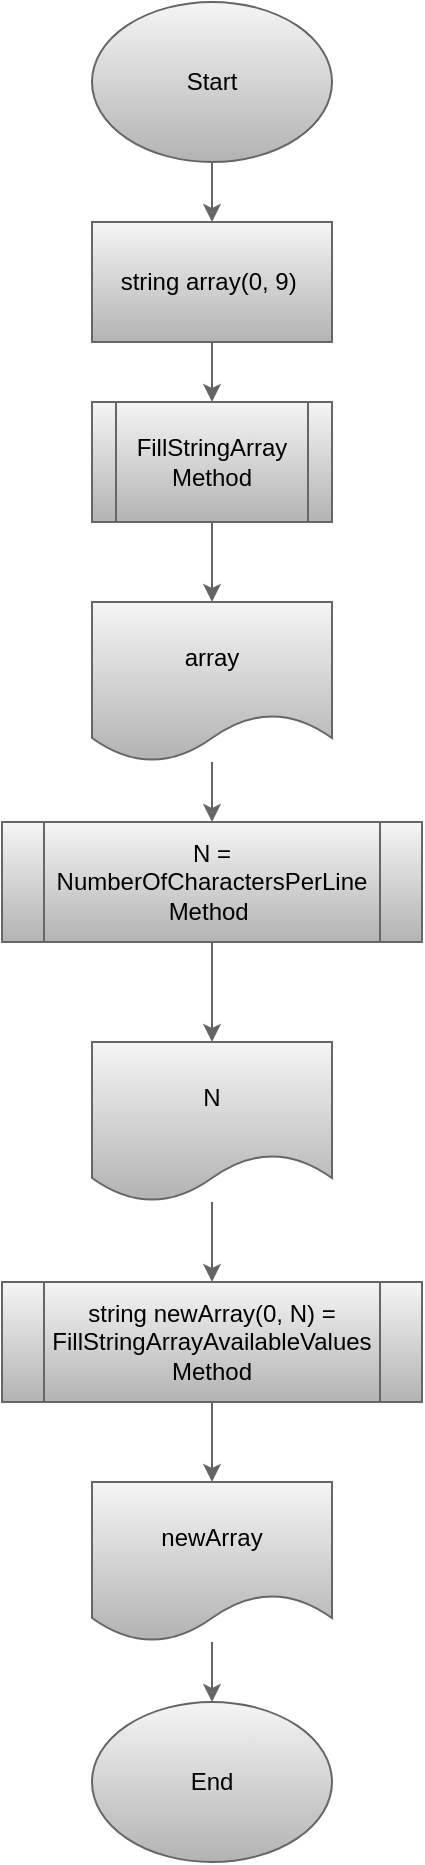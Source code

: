 <mxfile version="20.3.0" type="device" pages="5"><diagram id="I7CtlgzaEKgKahF9HZf2" name="Main algorithm"><mxGraphModel dx="1360" dy="905" grid="1" gridSize="10" guides="1" tooltips="1" connect="1" arrows="1" fold="1" page="1" pageScale="1" pageWidth="827" pageHeight="1169" math="0" shadow="0"><root><mxCell id="0"/><mxCell id="1" parent="0"/><mxCell id="12" value="" style="edgeStyle=none;html=1;strokeColor=#666666;fontColor=#095C86;fillColor=#f5f5f5;gradientColor=#b3b3b3;" parent="1" source="2" target="4" edge="1"><mxGeometry relative="1" as="geometry"/></mxCell><mxCell id="2" value="Start" style="ellipse;whiteSpace=wrap;html=1;fillColor=#f5f5f5;strokeColor=#666666;gradientColor=#b3b3b3;" parent="1" vertex="1"><mxGeometry x="230" y="40" width="120" height="80" as="geometry"/></mxCell><mxCell id="14" value="" style="edgeStyle=none;html=1;strokeColor=#666666;fontColor=#095C86;fillColor=#f5f5f5;gradientColor=#b3b3b3;" parent="1" source="3" target="8" edge="1"><mxGeometry relative="1" as="geometry"/></mxCell><mxCell id="3" value="FillStringArray Method" style="shape=process;whiteSpace=wrap;html=1;backgroundOutline=1;fillColor=#f5f5f5;strokeColor=#666666;gradientColor=#b3b3b3;" parent="1" vertex="1"><mxGeometry x="230" y="240" width="120" height="60" as="geometry"/></mxCell><mxCell id="13" value="" style="edgeStyle=none;html=1;strokeColor=#666666;fontColor=#095C86;fillColor=#f5f5f5;gradientColor=#b3b3b3;" parent="1" source="4" target="3" edge="1"><mxGeometry relative="1" as="geometry"/></mxCell><mxCell id="4" value="string array(0, 9)&amp;nbsp;" style="rounded=0;whiteSpace=wrap;html=1;fillColor=#f5f5f5;strokeColor=#666666;gradientColor=#b3b3b3;" parent="1" vertex="1"><mxGeometry x="230" y="150" width="120" height="60" as="geometry"/></mxCell><mxCell id="16" value="" style="edgeStyle=none;html=1;strokeColor=#666666;fontColor=#095C86;fillColor=#f5f5f5;gradientColor=#b3b3b3;" parent="1" target="9" edge="1"><mxGeometry relative="1" as="geometry"><mxPoint x="290" y="510" as="sourcePoint"/></mxGeometry></mxCell><mxCell id="19" value="" style="edgeStyle=none;html=1;strokeColor=#666666;fontColor=#095C86;fillColor=#f5f5f5;gradientColor=#b3b3b3;" parent="1" source="7" target="10" edge="1"><mxGeometry relative="1" as="geometry"/></mxCell><mxCell id="7" value="string newArray(0, N) = FillStringArrayAvailableValues&lt;br&gt;Method" style="shape=process;whiteSpace=wrap;html=1;backgroundOutline=1;fillColor=#f5f5f5;strokeColor=#666666;gradientColor=#b3b3b3;" parent="1" vertex="1"><mxGeometry x="185" y="680" width="210" height="60" as="geometry"/></mxCell><mxCell id="15" value="" style="edgeStyle=none;html=1;strokeColor=#666666;fontColor=#095C86;fillColor=#f5f5f5;gradientColor=#b3b3b3;" parent="1" source="8" edge="1"><mxGeometry relative="1" as="geometry"><mxPoint x="290" y="450" as="targetPoint"/></mxGeometry></mxCell><mxCell id="8" value="array" style="shape=document;whiteSpace=wrap;html=1;boundedLbl=1;fillColor=#f5f5f5;strokeColor=#666666;gradientColor=#b3b3b3;" parent="1" vertex="1"><mxGeometry x="230" y="340" width="120" height="80" as="geometry"/></mxCell><mxCell id="17" value="" style="edgeStyle=none;html=1;strokeColor=#666666;fontColor=#095C86;fillColor=#f5f5f5;gradientColor=#b3b3b3;" parent="1" source="9" edge="1"><mxGeometry relative="1" as="geometry"><mxPoint x="290" y="680" as="targetPoint"/></mxGeometry></mxCell><mxCell id="9" value="N" style="shape=document;whiteSpace=wrap;html=1;boundedLbl=1;fillColor=#f5f5f5;strokeColor=#666666;gradientColor=#b3b3b3;" parent="1" vertex="1"><mxGeometry x="230" y="560" width="120" height="80" as="geometry"/></mxCell><mxCell id="20" value="" style="edgeStyle=none;html=1;strokeColor=#666666;fontColor=#095C86;fillColor=#f5f5f5;gradientColor=#b3b3b3;" parent="1" source="10" target="11" edge="1"><mxGeometry relative="1" as="geometry"/></mxCell><mxCell id="10" value="newArray" style="shape=document;whiteSpace=wrap;html=1;boundedLbl=1;fillColor=#f5f5f5;strokeColor=#666666;gradientColor=#b3b3b3;" parent="1" vertex="1"><mxGeometry x="230" y="780" width="120" height="80" as="geometry"/></mxCell><mxCell id="11" value="End" style="ellipse;whiteSpace=wrap;html=1;fillColor=#f5f5f5;strokeColor=#666666;gradientColor=#b3b3b3;" parent="1" vertex="1"><mxGeometry x="230" y="890" width="120" height="80" as="geometry"/></mxCell><mxCell id="21" value="N = NumberOfCharactersPerLine Method&lt;span&gt;&amp;nbsp;&lt;/span&gt;" style="shape=process;whiteSpace=wrap;html=1;backgroundOutline=1;fillColor=#f5f5f5;strokeColor=#666666;gradientColor=#b3b3b3;" parent="1" vertex="1"><mxGeometry x="185" y="450" width="210" height="60" as="geometry"/></mxCell></root></mxGraphModel></diagram><diagram id="dA9CxyaNZKsQa1Q717A0" name="FillStringArray method"><mxGraphModel dx="1360" dy="2074" grid="1" gridSize="10" guides="1" tooltips="1" connect="1" arrows="1" fold="1" page="1" pageScale="1" pageWidth="827" pageHeight="1169" math="0" shadow="0"><root><mxCell id="aLZsSx9Ks_OGtDZK_Lan-0"/><mxCell id="aLZsSx9Ks_OGtDZK_Lan-1" parent="aLZsSx9Ks_OGtDZK_Lan-0"/><mxCell id="aLZsSx9Ks_OGtDZK_Lan-10" value="" style="edgeStyle=none;html=1;entryX=0.5;entryY=0;entryDx=0;entryDy=0;strokeColor=#60E696;fontColor=#095C86;" parent="aLZsSx9Ks_OGtDZK_Lan-1" source="aLZsSx9Ks_OGtDZK_Lan-2" target="DUCaOLQ-ZFCEJAdMbnKT-0" edge="1"><mxGeometry relative="1" as="geometry"/></mxCell><mxCell id="aLZsSx9Ks_OGtDZK_Lan-2" value="Start" style="ellipse;whiteSpace=wrap;html=1;fillColor=#f5f5f5;strokeColor=#666666;gradientColor=#b3b3b3;" parent="aLZsSx9Ks_OGtDZK_Lan-1" vertex="1"><mxGeometry x="230" y="-100" width="120" height="80" as="geometry"/></mxCell><mxCell id="aLZsSx9Ks_OGtDZK_Lan-11" value="" style="edgeStyle=none;html=1;strokeColor=#60E696;fontColor=#095C86;" parent="aLZsSx9Ks_OGtDZK_Lan-1" source="aLZsSx9Ks_OGtDZK_Lan-3" target="aLZsSx9Ks_OGtDZK_Lan-4" edge="1"><mxGeometry relative="1" as="geometry"/></mxCell><mxCell id="aLZsSx9Ks_OGtDZK_Lan-3" value="i = 0" style="rounded=0;whiteSpace=wrap;html=1;fillColor=#f5f5f5;strokeColor=#666666;gradientColor=#b3b3b3;" parent="aLZsSx9Ks_OGtDZK_Lan-1" vertex="1"><mxGeometry x="230" y="140" width="120" height="60" as="geometry"/></mxCell><mxCell id="aLZsSx9Ks_OGtDZK_Lan-12" value="Yes" style="edgeStyle=none;html=1;strokeColor=#60E696;fontColor=#095C86;" parent="aLZsSx9Ks_OGtDZK_Lan-1" source="aLZsSx9Ks_OGtDZK_Lan-4" target="aLZsSx9Ks_OGtDZK_Lan-5" edge="1"><mxGeometry y="10" relative="1" as="geometry"><mxPoint as="offset"/></mxGeometry></mxCell><mxCell id="aLZsSx9Ks_OGtDZK_Lan-13" style="edgeStyle=none;html=1;entryX=0;entryY=0.5;entryDx=0;entryDy=0;strokeColor=#60E696;fontColor=#095C86;" parent="aLZsSx9Ks_OGtDZK_Lan-1" source="aLZsSx9Ks_OGtDZK_Lan-4" target="aLZsSx9Ks_OGtDZK_Lan-6" edge="1"><mxGeometry relative="1" as="geometry"><Array as="points"><mxPoint x="120" y="280"/><mxPoint x="120" y="510"/></Array></mxGeometry></mxCell><mxCell id="aLZsSx9Ks_OGtDZK_Lan-15" value="No" style="edgeLabel;html=1;align=center;verticalAlign=middle;resizable=0;points=[];fontColor=#095C86;" parent="aLZsSx9Ks_OGtDZK_Lan-13" vertex="1" connectable="0"><mxGeometry x="-0.861" relative="1" as="geometry"><mxPoint as="offset"/></mxGeometry></mxCell><mxCell id="aLZsSx9Ks_OGtDZK_Lan-4" value="i &amp;lt; array.Length" style="rhombus;whiteSpace=wrap;html=1;fillColor=#f5f5f5;strokeColor=#666666;gradientColor=#b3b3b3;" parent="aLZsSx9Ks_OGtDZK_Lan-1" vertex="1"><mxGeometry x="230" y="240" width="120" height="80" as="geometry"/></mxCell><mxCell id="ZIG3cMrMn22bsknywzB3-0" style="edgeStyle=none;html=1;entryX=1;entryY=0.5;entryDx=0;entryDy=0;exitX=1;exitY=0.5;exitDx=0;exitDy=0;strokeColor=#60E696;fontColor=#095C86;" parent="aLZsSx9Ks_OGtDZK_Lan-1" source="aLZsSx9Ks_OGtDZK_Lan-5" target="aLZsSx9Ks_OGtDZK_Lan-4" edge="1"><mxGeometry relative="1" as="geometry"><mxPoint x="460" y="360" as="targetPoint"/><Array as="points"><mxPoint x="430" y="390"/><mxPoint x="430" y="280"/></Array></mxGeometry></mxCell><mxCell id="aLZsSx9Ks_OGtDZK_Lan-5" value="arrai[i] = random(-10000, 10000)&lt;br&gt;i = i + 2" style="rounded=0;whiteSpace=wrap;html=1;fillColor=#f5f5f5;strokeColor=#666666;gradientColor=#b3b3b3;" parent="aLZsSx9Ks_OGtDZK_Lan-1" vertex="1"><mxGeometry x="210" y="360" width="160" height="60" as="geometry"/></mxCell><mxCell id="aLZsSx9Ks_OGtDZK_Lan-16" value="" style="edgeStyle=none;html=1;strokeColor=#60E696;fontColor=#095C86;" parent="aLZsSx9Ks_OGtDZK_Lan-1" source="aLZsSx9Ks_OGtDZK_Lan-6" target="aLZsSx9Ks_OGtDZK_Lan-7" edge="1"><mxGeometry relative="1" as="geometry"/></mxCell><mxCell id="aLZsSx9Ks_OGtDZK_Lan-6" value="i = 1" style="rounded=0;whiteSpace=wrap;html=1;fillColor=#F694C1;strokeColor=#AF45ED;fontColor=#095C86;" parent="aLZsSx9Ks_OGtDZK_Lan-1" vertex="1"><mxGeometry x="230" y="480" width="120" height="60" as="geometry"/></mxCell><mxCell id="aLZsSx9Ks_OGtDZK_Lan-17" value="Yes" style="edgeStyle=none;html=1;strokeColor=#60E696;fontColor=#095C86;" parent="aLZsSx9Ks_OGtDZK_Lan-1" source="aLZsSx9Ks_OGtDZK_Lan-7" edge="1"><mxGeometry relative="1" as="geometry"><mxPoint x="290" y="700" as="targetPoint"/></mxGeometry></mxCell><mxCell id="aLZsSx9Ks_OGtDZK_Lan-18" value="" style="edgeStyle=none;html=1;strokeColor=#60E696;fontColor=#095C86;entryX=0.5;entryY=0;entryDx=0;entryDy=0;" parent="aLZsSx9Ks_OGtDZK_Lan-1" target="80rcDEN8hSw1p8i1wz0a-0" edge="1"><mxGeometry relative="1" as="geometry"><mxPoint x="350" y="624" as="sourcePoint"/><mxPoint x="440" y="910" as="targetPoint"/><Array as="points"><mxPoint x="430" y="624"/><mxPoint x="430" y="779"/><mxPoint x="430" y="860"/><mxPoint x="290" y="860"/></Array></mxGeometry></mxCell><mxCell id="aLZsSx9Ks_OGtDZK_Lan-19" value="No" style="edgeLabel;html=1;align=center;verticalAlign=middle;resizable=0;points=[];fontColor=#095C86;" parent="aLZsSx9Ks_OGtDZK_Lan-18" vertex="1" connectable="0"><mxGeometry x="-0.909" y="2" relative="1" as="geometry"><mxPoint as="offset"/></mxGeometry></mxCell><mxCell id="aLZsSx9Ks_OGtDZK_Lan-7" value="i &amp;lt; array.Length" style="rhombus;whiteSpace=wrap;html=1;fillColor=#F694C1;strokeColor=#AF45ED;fontColor=#095C86;" parent="aLZsSx9Ks_OGtDZK_Lan-1" vertex="1"><mxGeometry x="230" y="585" width="120" height="80" as="geometry"/></mxCell><mxCell id="ZIG3cMrMn22bsknywzB3-1" style="edgeStyle=none;html=1;entryX=0;entryY=0.5;entryDx=0;entryDy=0;strokeColor=#60E696;fontColor=#095C86;exitX=0;exitY=0.5;exitDx=0;exitDy=0;" parent="aLZsSx9Ks_OGtDZK_Lan-1" source="aLZsSx9Ks_OGtDZK_Lan-8" target="aLZsSx9Ks_OGtDZK_Lan-7" edge="1"><mxGeometry relative="1" as="geometry"><mxPoint x="80.0" y="720" as="targetPoint"/><Array as="points"><mxPoint x="160" y="815"/><mxPoint x="160" y="740"/><mxPoint x="160" y="625"/></Array></mxGeometry></mxCell><mxCell id="aLZsSx9Ks_OGtDZK_Lan-8" value="i = i + 2" style="rounded=0;whiteSpace=wrap;html=1;fillColor=#F694C1;strokeColor=#AF45ED;fontColor=#095C86;" parent="aLZsSx9Ks_OGtDZK_Lan-1" vertex="1"><mxGeometry x="230" y="790" width="120" height="50" as="geometry"/></mxCell><mxCell id="aLZsSx9Ks_OGtDZK_Lan-9" value="End" style="ellipse;whiteSpace=wrap;html=1;fillColor=#f5f5f5;strokeColor=#666666;gradientColor=#b3b3b3;" parent="aLZsSx9Ks_OGtDZK_Lan-1" vertex="1"><mxGeometry x="230" y="1000" width="120" height="80" as="geometry"/></mxCell><mxCell id="DUCaOLQ-ZFCEJAdMbnKT-1" value="" style="edgeStyle=none;html=1;strokeColor=#60E696;fontColor=#095C86;" parent="aLZsSx9Ks_OGtDZK_Lan-1" source="DUCaOLQ-ZFCEJAdMbnKT-0" target="aLZsSx9Ks_OGtDZK_Lan-3" edge="1"><mxGeometry relative="1" as="geometry"/></mxCell><mxCell id="DUCaOLQ-ZFCEJAdMbnKT-0" value="string array(0, 9)&amp;nbsp;" style="shape=parallelogram;perimeter=parallelogramPerimeter;whiteSpace=wrap;html=1;fixedSize=1;fillColor=#f5f5f5;strokeColor=#666666;gradientColor=#b3b3b3;" parent="aLZsSx9Ks_OGtDZK_Lan-1" vertex="1"><mxGeometry x="230" y="30" width="120" height="60" as="geometry"/></mxCell><mxCell id="80rcDEN8hSw1p8i1wz0a-1" value="" style="edgeStyle=none;html=1;strokeColor=#60E696;fontColor=#095C86;" parent="aLZsSx9Ks_OGtDZK_Lan-1" source="80rcDEN8hSw1p8i1wz0a-0" target="aLZsSx9Ks_OGtDZK_Lan-9" edge="1"><mxGeometry relative="1" as="geometry"/></mxCell><mxCell id="80rcDEN8hSw1p8i1wz0a-0" value="array" style="shape=document;whiteSpace=wrap;html=1;boundedLbl=1;fillColor=#f5f5f5;strokeColor=#666666;gradientColor=#b3b3b3;" parent="aLZsSx9Ks_OGtDZK_Lan-1" vertex="1"><mxGeometry x="230" y="900" width="120" height="80" as="geometry"/></mxCell><mxCell id="q35UMHJ7FUqsJ2Y5UX1K-1" value="" style="edgeStyle=none;html=1;fontColor=#095C86;strokeColor=#60E696;" parent="aLZsSx9Ks_OGtDZK_Lan-1" source="q35UMHJ7FUqsJ2Y5UX1K-0" target="aLZsSx9Ks_OGtDZK_Lan-8" edge="1"><mxGeometry relative="1" as="geometry"/></mxCell><mxCell id="q35UMHJ7FUqsJ2Y5UX1K-0" value="arrai[i]" style="shape=parallelogram;perimeter=parallelogramPerimeter;whiteSpace=wrap;html=1;fixedSize=1;fillColor=#F694C1;strokeColor=#AF45ED;fontColor=#095C86;" parent="aLZsSx9Ks_OGtDZK_Lan-1" vertex="1"><mxGeometry x="230" y="700" width="120" height="60" as="geometry"/></mxCell><mxCell id="uQ3liKpVKg-cl0QQQCu1-0" value="i = 1" style="rounded=0;whiteSpace=wrap;html=1;fillColor=#f5f5f5;strokeColor=#666666;gradientColor=#b3b3b3;" vertex="1" parent="aLZsSx9Ks_OGtDZK_Lan-1"><mxGeometry x="230" y="480" width="120" height="60" as="geometry"/></mxCell><mxCell id="uQ3liKpVKg-cl0QQQCu1-1" value="i &amp;lt; array.Length" style="rhombus;whiteSpace=wrap;html=1;fillColor=#f5f5f5;strokeColor=#666666;gradientColor=#b3b3b3;" vertex="1" parent="aLZsSx9Ks_OGtDZK_Lan-1"><mxGeometry x="230" y="585" width="120" height="80" as="geometry"/></mxCell><mxCell id="uQ3liKpVKg-cl0QQQCu1-2" value="arrai[i]" style="shape=parallelogram;perimeter=parallelogramPerimeter;whiteSpace=wrap;html=1;fixedSize=1;fillColor=#f5f5f5;strokeColor=#666666;gradientColor=#b3b3b3;" vertex="1" parent="aLZsSx9Ks_OGtDZK_Lan-1"><mxGeometry x="230" y="700" width="120" height="60" as="geometry"/></mxCell><mxCell id="uQ3liKpVKg-cl0QQQCu1-3" value="i = i + 2" style="rounded=0;whiteSpace=wrap;html=1;fillColor=#f5f5f5;strokeColor=#666666;gradientColor=#b3b3b3;" vertex="1" parent="aLZsSx9Ks_OGtDZK_Lan-1"><mxGeometry x="230" y="790" width="120" height="50" as="geometry"/></mxCell></root></mxGraphModel></diagram><diagram id="TCYEbxDDQ7fOahpHig7J" name="PrintArray method"><mxGraphModel dx="1360" dy="2074" grid="1" gridSize="10" guides="1" tooltips="1" connect="1" arrows="1" fold="1" page="1" pageScale="1" pageWidth="827" pageHeight="1169" math="0" shadow="0"><root><mxCell id="7uHSRBEmYIPN1GtOrrqk-0"/><mxCell id="7uHSRBEmYIPN1GtOrrqk-1" parent="7uHSRBEmYIPN1GtOrrqk-0"/><mxCell id="VumZjZkbgiJNXSn832Ro-3" value="" style="edgeStyle=none;html=1;strokeColor=#60E696;fontColor=#095C86;" parent="7uHSRBEmYIPN1GtOrrqk-1" target="7uHSRBEmYIPN1GtOrrqk-3" edge="1"><mxGeometry relative="1" as="geometry"><mxPoint x="290" y="90" as="sourcePoint"/></mxGeometry></mxCell><mxCell id="1rJZTBsbm92gu7viWYLb-1" value="" style="edgeStyle=none;html=1;strokeColor=#60E696;fontColor=#095C86;" parent="7uHSRBEmYIPN1GtOrrqk-1" source="7uHSRBEmYIPN1GtOrrqk-2" target="1rJZTBsbm92gu7viWYLb-0" edge="1"><mxGeometry relative="1" as="geometry"/></mxCell><mxCell id="7uHSRBEmYIPN1GtOrrqk-2" value="Start" style="ellipse;whiteSpace=wrap;html=1;fillColor=#f5f5f5;strokeColor=#666666;gradientColor=#b3b3b3;" parent="7uHSRBEmYIPN1GtOrrqk-1" vertex="1"><mxGeometry x="230" y="-100" width="120" height="80" as="geometry"/></mxCell><mxCell id="VumZjZkbgiJNXSn832Ro-4" value="" style="edgeStyle=none;html=1;strokeColor=#60E696;fontColor=#095C86;" parent="7uHSRBEmYIPN1GtOrrqk-1" source="7uHSRBEmYIPN1GtOrrqk-3" target="7uHSRBEmYIPN1GtOrrqk-4" edge="1"><mxGeometry relative="1" as="geometry"/></mxCell><mxCell id="7uHSRBEmYIPN1GtOrrqk-3" value="i = 0" style="rounded=0;whiteSpace=wrap;html=1;fillColor=#f5f5f5;strokeColor=#666666;gradientColor=#b3b3b3;" parent="7uHSRBEmYIPN1GtOrrqk-1" vertex="1"><mxGeometry x="230" y="160" width="120" height="60" as="geometry"/></mxCell><mxCell id="VumZjZkbgiJNXSn832Ro-5" value="Yes" style="edgeStyle=none;html=1;strokeColor=#60E696;fontColor=#095C86;" parent="7uHSRBEmYIPN1GtOrrqk-1" source="7uHSRBEmYIPN1GtOrrqk-4" target="VumZjZkbgiJNXSn832Ro-1" edge="1"><mxGeometry relative="1" as="geometry"/></mxCell><mxCell id="VumZjZkbgiJNXSn832Ro-6" style="edgeStyle=none;html=1;entryX=0.5;entryY=0;entryDx=0;entryDy=0;exitX=1;exitY=0.5;exitDx=0;exitDy=0;strokeColor=#60E696;fontColor=#095C86;" parent="7uHSRBEmYIPN1GtOrrqk-1" source="7uHSRBEmYIPN1GtOrrqk-4" target="VumZjZkbgiJNXSn832Ro-2" edge="1"><mxGeometry relative="1" as="geometry"><Array as="points"><mxPoint x="430" y="300"/><mxPoint x="430" y="470"/><mxPoint x="430" y="600"/><mxPoint x="290" y="600"/></Array></mxGeometry></mxCell><mxCell id="VumZjZkbgiJNXSn832Ro-7" value="No" style="edgeLabel;html=1;align=center;verticalAlign=middle;resizable=0;points=[];fontColor=#095C86;" parent="VumZjZkbgiJNXSn832Ro-6" vertex="1" connectable="0"><mxGeometry x="-0.913" y="-2" relative="1" as="geometry"><mxPoint as="offset"/></mxGeometry></mxCell><mxCell id="7uHSRBEmYIPN1GtOrrqk-4" value="i &amp;lt; array.Length" style="rhombus;whiteSpace=wrap;html=1;fillColor=#f5f5f5;strokeColor=#666666;gradientColor=#b3b3b3;" parent="7uHSRBEmYIPN1GtOrrqk-1" vertex="1"><mxGeometry x="220" y="260" width="140" height="80" as="geometry"/></mxCell><mxCell id="U_u-Us_2Q9ZkqIZfDcFR-0" style="edgeStyle=none;html=1;entryX=0;entryY=0.5;entryDx=0;entryDy=0;strokeColor=#60E696;fontColor=#095C86;exitX=0;exitY=0.5;exitDx=0;exitDy=0;" parent="7uHSRBEmYIPN1GtOrrqk-1" source="O0GerehjxVr0Yavx-8en-0" target="7uHSRBEmYIPN1GtOrrqk-4" edge="1"><mxGeometry relative="1" as="geometry"><mxPoint x="100" y="350" as="targetPoint"/><Array as="points"><mxPoint x="150" y="520"/><mxPoint x="150" y="420"/><mxPoint x="150" y="300"/></Array><mxPoint x="160" y="430" as="sourcePoint"/></mxGeometry></mxCell><mxCell id="O0GerehjxVr0Yavx-8en-1" value="" style="edgeStyle=none;html=1;fontColor=#095C86;strokeColor=#60E696;" parent="7uHSRBEmYIPN1GtOrrqk-1" source="VumZjZkbgiJNXSn832Ro-1" target="O0GerehjxVr0Yavx-8en-0" edge="1"><mxGeometry relative="1" as="geometry"/></mxCell><mxCell id="VumZjZkbgiJNXSn832Ro-1" value="array[i]" style="shape=document;whiteSpace=wrap;html=1;boundedLbl=1;fillColor=#f5f5f5;strokeColor=#666666;gradientColor=#b3b3b3;" parent="7uHSRBEmYIPN1GtOrrqk-1" vertex="1"><mxGeometry x="230" y="380" width="120" height="80" as="geometry"/></mxCell><mxCell id="VumZjZkbgiJNXSn832Ro-2" value="End" style="ellipse;whiteSpace=wrap;html=1;fillColor=#f5f5f5;strokeColor=#666666;gradientColor=#b3b3b3;" parent="7uHSRBEmYIPN1GtOrrqk-1" vertex="1"><mxGeometry x="230" y="630" width="120" height="80" as="geometry"/></mxCell><mxCell id="1rJZTBsbm92gu7viWYLb-0" value="string array(0,N)&amp;nbsp;" style="shape=parallelogram;perimeter=parallelogramPerimeter;whiteSpace=wrap;html=1;fixedSize=1;fillColor=#f5f5f5;strokeColor=#666666;gradientColor=#b3b3b3;" parent="7uHSRBEmYIPN1GtOrrqk-1" vertex="1"><mxGeometry x="230" y="30" width="120" height="60" as="geometry"/></mxCell><mxCell id="O0GerehjxVr0Yavx-8en-0" value="i = i + 1" style="rounded=0;whiteSpace=wrap;html=1;fillColor=#f5f5f5;strokeColor=#666666;gradientColor=#b3b3b3;" parent="7uHSRBEmYIPN1GtOrrqk-1" vertex="1"><mxGeometry x="230" y="490" width="120" height="60" as="geometry"/></mxCell></root></mxGraphModel></diagram><diagram id="VGcnVYWONDLssQ1q9Lab" name="NumberOfCharactersPerLine Method"><mxGraphModel dx="1360" dy="905" grid="1" gridSize="10" guides="1" tooltips="1" connect="1" arrows="1" fold="1" page="1" pageScale="1" pageWidth="827" pageHeight="1169" math="0" shadow="0"><root><mxCell id="tVxH9qjh4q6sBrBjirT3-0"/><mxCell id="tVxH9qjh4q6sBrBjirT3-1" parent="tVxH9qjh4q6sBrBjirT3-0"/><mxCell id="ozczMm6hUuDXGuRwQVIF-5" value="" style="edgeStyle=none;html=1;fontColor=#095C86;strokeColor=#60E696;" parent="tVxH9qjh4q6sBrBjirT3-1" source="tVxH9qjh4q6sBrBjirT3-2" target="tVxH9qjh4q6sBrBjirT3-3" edge="1"><mxGeometry relative="1" as="geometry"/></mxCell><mxCell id="tVxH9qjh4q6sBrBjirT3-2" value="Start" style="ellipse;whiteSpace=wrap;html=1;strokeColor=#666666;fillColor=#f5f5f5;gradientColor=#b3b3b3;" parent="tVxH9qjh4q6sBrBjirT3-1" vertex="1"><mxGeometry x="230" y="30" width="120" height="80" as="geometry"/></mxCell><mxCell id="ozczMm6hUuDXGuRwQVIF-8" value="" style="edgeStyle=none;html=1;fontColor=#095C86;strokeColor=#60E696;" parent="tVxH9qjh4q6sBrBjirT3-1" source="tVxH9qjh4q6sBrBjirT3-3" target="ozczMm6hUuDXGuRwQVIF-0" edge="1"><mxGeometry relative="1" as="geometry"/></mxCell><mxCell id="tVxH9qjh4q6sBrBjirT3-3" value="&lt;span&gt;string array(0, 9)&amp;nbsp;&lt;/span&gt;" style="shape=parallelogram;perimeter=parallelogramPerimeter;whiteSpace=wrap;html=1;fixedSize=1;strokeColor=#666666;fillColor=#f5f5f5;gradientColor=#b3b3b3;" parent="tVxH9qjh4q6sBrBjirT3-1" vertex="1"><mxGeometry x="220" y="140" width="140" height="60" as="geometry"/></mxCell><mxCell id="ozczMm6hUuDXGuRwQVIF-9" value="" style="edgeStyle=none;html=1;fontColor=#095C86;strokeColor=#60E696;" parent="tVxH9qjh4q6sBrBjirT3-1" source="ozczMm6hUuDXGuRwQVIF-0" target="ozczMm6hUuDXGuRwQVIF-1" edge="1"><mxGeometry relative="1" as="geometry"/></mxCell><mxCell id="ozczMm6hUuDXGuRwQVIF-0" value="i = 0&lt;br&gt;N = 0" style="rounded=0;whiteSpace=wrap;html=1;strokeColor=#666666;fillColor=#f5f5f5;gradientColor=#b3b3b3;" parent="tVxH9qjh4q6sBrBjirT3-1" vertex="1"><mxGeometry x="230" y="230" width="120" height="60" as="geometry"/></mxCell><mxCell id="ozczMm6hUuDXGuRwQVIF-10" value="" style="edgeStyle=none;html=1;fontColor=#095C86;strokeColor=#60E696;" parent="tVxH9qjh4q6sBrBjirT3-1" source="ozczMm6hUuDXGuRwQVIF-1" target="ozczMm6hUuDXGuRwQVIF-2" edge="1"><mxGeometry relative="1" as="geometry"/></mxCell><mxCell id="ozczMm6hUuDXGuRwQVIF-24" value="No" style="edgeStyle=none;html=1;fontColor=#095C86;exitX=1;exitY=0.5;exitDx=0;exitDy=0;entryX=0.5;entryY=0;entryDx=0;entryDy=0;strokeColor=#60E696;" parent="tVxH9qjh4q6sBrBjirT3-1" source="ozczMm6hUuDXGuRwQVIF-1" target="ozczMm6hUuDXGuRwQVIF-18" edge="1"><mxGeometry x="-0.908" relative="1" as="geometry"><mxPoint x="460" y="520" as="targetPoint"/><Array as="points"><mxPoint x="400" y="370"/><mxPoint x="400" y="570"/><mxPoint x="400" y="730"/><mxPoint x="290" y="730"/></Array><mxPoint as="offset"/></mxGeometry></mxCell><mxCell id="ozczMm6hUuDXGuRwQVIF-1" value="i &amp;lt; array.Length" style="rhombus;whiteSpace=wrap;html=1;strokeColor=#666666;fillColor=#f5f5f5;gradientColor=#b3b3b3;" parent="tVxH9qjh4q6sBrBjirT3-1" vertex="1"><mxGeometry x="225" y="330" width="130" height="80" as="geometry"/></mxCell><mxCell id="ozczMm6hUuDXGuRwQVIF-12" value="" style="edgeStyle=none;html=1;fontColor=#095C86;strokeColor=#60E696;" parent="tVxH9qjh4q6sBrBjirT3-1" source="ozczMm6hUuDXGuRwQVIF-2" target="ozczMm6hUuDXGuRwQVIF-3" edge="1"><mxGeometry relative="1" as="geometry"/></mxCell><mxCell id="ozczMm6hUuDXGuRwQVIF-2" value="i = i + 1" style="rounded=0;whiteSpace=wrap;html=1;strokeColor=#666666;fillColor=#f5f5f5;gradientColor=#b3b3b3;" parent="tVxH9qjh4q6sBrBjirT3-1" vertex="1"><mxGeometry x="230" y="440" width="120" height="60" as="geometry"/></mxCell><mxCell id="ozczMm6hUuDXGuRwQVIF-13" value="Yes" style="edgeStyle=none;html=1;fontColor=#095C86;strokeColor=#60E696;" parent="tVxH9qjh4q6sBrBjirT3-1" source="ozczMm6hUuDXGuRwQVIF-3" target="ozczMm6hUuDXGuRwQVIF-4" edge="1"><mxGeometry relative="1" as="geometry"/></mxCell><mxCell id="ozczMm6hUuDXGuRwQVIF-16" value="No" style="edgeStyle=none;html=1;entryX=0;entryY=0.5;entryDx=0;entryDy=0;fontColor=#095C86;exitX=0;exitY=0.5;exitDx=0;exitDy=0;strokeColor=#60E696;" parent="tVxH9qjh4q6sBrBjirT3-1" source="ozczMm6hUuDXGuRwQVIF-3" target="ozczMm6hUuDXGuRwQVIF-1" edge="1"><mxGeometry x="-0.897" relative="1" as="geometry"><Array as="points"><mxPoint x="180" y="570"/><mxPoint x="180" y="470"/><mxPoint x="180" y="370"/></Array><mxPoint as="offset"/></mxGeometry></mxCell><mxCell id="ozczMm6hUuDXGuRwQVIF-3" value="array[i].Length &amp;lt; 4" style="rhombus;whiteSpace=wrap;html=1;strokeColor=#666666;fillColor=#f5f5f5;gradientColor=#b3b3b3;" parent="tVxH9qjh4q6sBrBjirT3-1" vertex="1"><mxGeometry x="225" y="530" width="130" height="80" as="geometry"/></mxCell><mxCell id="ozczMm6hUuDXGuRwQVIF-17" style="edgeStyle=none;html=1;entryX=0;entryY=0.5;entryDx=0;entryDy=0;fontColor=#095C86;exitX=0;exitY=0.5;exitDx=0;exitDy=0;strokeColor=#60E696;" parent="tVxH9qjh4q6sBrBjirT3-1" source="ozczMm6hUuDXGuRwQVIF-4" target="ozczMm6hUuDXGuRwQVIF-1" edge="1"><mxGeometry relative="1" as="geometry"><Array as="points"><mxPoint x="180" y="670"/><mxPoint x="180" y="570"/><mxPoint x="180" y="370"/></Array></mxGeometry></mxCell><mxCell id="ozczMm6hUuDXGuRwQVIF-4" value="N = N + 1" style="rounded=0;whiteSpace=wrap;html=1;strokeColor=#666666;fillColor=#f5f5f5;gradientColor=#b3b3b3;" parent="tVxH9qjh4q6sBrBjirT3-1" vertex="1"><mxGeometry x="230" y="640" width="120" height="60" as="geometry"/></mxCell><mxCell id="ozczMm6hUuDXGuRwQVIF-11" value="Yes" style="text;html=1;align=center;verticalAlign=middle;resizable=0;points=[];autosize=1;strokeColor=none;fillColor=none;fontColor=#095C86;" parent="tVxH9qjh4q6sBrBjirT3-1" vertex="1"><mxGeometry x="270" y="420" width="40" height="20" as="geometry"/></mxCell><mxCell id="ozczMm6hUuDXGuRwQVIF-25" value="" style="edgeStyle=none;html=1;fontColor=#095C86;strokeColor=#60E696;" parent="tVxH9qjh4q6sBrBjirT3-1" source="ozczMm6hUuDXGuRwQVIF-18" target="ozczMm6hUuDXGuRwQVIF-20" edge="1"><mxGeometry relative="1" as="geometry"/></mxCell><mxCell id="ozczMm6hUuDXGuRwQVIF-18" value="N" style="shape=document;whiteSpace=wrap;html=1;boundedLbl=1;strokeColor=#666666;fillColor=#f5f5f5;gradientColor=#b3b3b3;" parent="tVxH9qjh4q6sBrBjirT3-1" vertex="1"><mxGeometry x="230" y="760" width="120" height="80" as="geometry"/></mxCell><mxCell id="ozczMm6hUuDXGuRwQVIF-20" value="End" style="ellipse;whiteSpace=wrap;html=1;strokeColor=#666666;fillColor=#f5f5f5;gradientColor=#b3b3b3;" parent="tVxH9qjh4q6sBrBjirT3-1" vertex="1"><mxGeometry x="230" y="860" width="120" height="80" as="geometry"/></mxCell></root></mxGraphModel></diagram><diagram id="m8-hqCKfDY5baBkR9-Hb" name="FillStringArrayAvailableValue methods"><mxGraphModel dx="1360" dy="905" grid="1" gridSize="10" guides="1" tooltips="1" connect="1" arrows="1" fold="1" page="1" pageScale="1" pageWidth="827" pageHeight="1169" math="0" shadow="0"><root><mxCell id="Pvhg7NbBKlvlE_d_eWya-0"/><mxCell id="Pvhg7NbBKlvlE_d_eWya-1" parent="Pvhg7NbBKlvlE_d_eWya-0"/><mxCell id="m_tN34ng_55rht6U_o6M-0" value="" style="edgeStyle=none;html=1;strokeColor=#60E696;fontColor=#095C86;" parent="Pvhg7NbBKlvlE_d_eWya-1" source="Pvhg7NbBKlvlE_d_eWya-2" target="nDfR1bIp0QEGBOECBmy5-0" edge="1"><mxGeometry relative="1" as="geometry"/></mxCell><mxCell id="Pvhg7NbBKlvlE_d_eWya-2" value="Start" style="ellipse;whiteSpace=wrap;html=1;fillColor=#f5f5f5;strokeColor=#666666;gradientColor=#b3b3b3;" parent="Pvhg7NbBKlvlE_d_eWya-1" vertex="1"><mxGeometry x="220" y="10" width="120" height="80" as="geometry"/></mxCell><mxCell id="m_tN34ng_55rht6U_o6M-2" value="" style="edgeStyle=none;html=1;strokeColor=#60E696;fontColor=#095C86;" parent="Pvhg7NbBKlvlE_d_eWya-1" source="nDfR1bIp0QEGBOECBmy5-0" target="m_tN34ng_55rht6U_o6M-1" edge="1"><mxGeometry relative="1" as="geometry"/></mxCell><mxCell id="nDfR1bIp0QEGBOECBmy5-0" value="N&lt;br&gt;string array(0, 9)&amp;nbsp;" style="shape=parallelogram;perimeter=parallelogramPerimeter;whiteSpace=wrap;html=1;fixedSize=1;fillColor=#f5f5f5;strokeColor=#666666;gradientColor=#b3b3b3;" parent="Pvhg7NbBKlvlE_d_eWya-1" vertex="1"><mxGeometry x="200" y="140" width="160" height="60" as="geometry"/></mxCell><mxCell id="m_tN34ng_55rht6U_o6M-4" value="" style="edgeStyle=none;html=1;strokeColor=#60E696;fontColor=#095C86;" parent="Pvhg7NbBKlvlE_d_eWya-1" source="m_tN34ng_55rht6U_o6M-1" target="m_tN34ng_55rht6U_o6M-3" edge="1"><mxGeometry relative="1" as="geometry"/></mxCell><mxCell id="m_tN34ng_55rht6U_o6M-1" value="string result(0,N)&lt;br&gt;i = 0&lt;br&gt;j = 0" style="rounded=0;whiteSpace=wrap;html=1;fillColor=#f5f5f5;strokeColor=#666666;gradientColor=#b3b3b3;" parent="Pvhg7NbBKlvlE_d_eWya-1" vertex="1"><mxGeometry x="220" y="240" width="120" height="60" as="geometry"/></mxCell><mxCell id="m_tN34ng_55rht6U_o6M-7" value="Yes" style="edgeStyle=none;html=1;strokeColor=#60E696;fontColor=#095C86;" parent="Pvhg7NbBKlvlE_d_eWya-1" source="m_tN34ng_55rht6U_o6M-3" edge="1"><mxGeometry relative="1" as="geometry"><mxPoint x="280" y="450" as="targetPoint"/></mxGeometry></mxCell><mxCell id="m_tN34ng_55rht6U_o6M-8" style="edgeStyle=none;html=1;exitX=1;exitY=0.5;exitDx=0;exitDy=0;strokeColor=#60E696;fontColor=#095C86;entryX=0.5;entryY=0;entryDx=0;entryDy=0;" parent="Pvhg7NbBKlvlE_d_eWya-1" source="m_tN34ng_55rht6U_o6M-3" target="hG9W0sp7e7sfNW7k4vEG-0" edge="1"><mxGeometry relative="1" as="geometry"><mxPoint x="350" y="390" as="sourcePoint"/><mxPoint x="410" y="690" as="targetPoint"/><Array as="points"><mxPoint x="440" y="370"/><mxPoint x="440" y="550"/><mxPoint x="440" y="770"/><mxPoint x="280" y="770"/></Array></mxGeometry></mxCell><mxCell id="m_tN34ng_55rht6U_o6M-9" value="No" style="edgeLabel;html=1;align=center;verticalAlign=middle;resizable=0;points=[];fontColor=#095C86;" parent="m_tN34ng_55rht6U_o6M-8" vertex="1" connectable="0"><mxGeometry x="-0.941" y="3" relative="1" as="geometry"><mxPoint as="offset"/></mxGeometry></mxCell><mxCell id="m_tN34ng_55rht6U_o6M-3" value="i &amp;lt; array.Lenth" style="rhombus;whiteSpace=wrap;html=1;fillColor=#f5f5f5;strokeColor=#666666;gradientColor=#b3b3b3;" parent="Pvhg7NbBKlvlE_d_eWya-1" vertex="1"><mxGeometry x="220" y="330" width="120" height="80" as="geometry"/></mxCell><mxCell id="m_tN34ng_55rht6U_o6M-10" style="edgeStyle=none;html=1;exitX=0;exitY=0.5;exitDx=0;exitDy=0;entryX=0;entryY=0.5;entryDx=0;entryDy=0;strokeColor=#60E696;fontColor=#095C86;" parent="Pvhg7NbBKlvlE_d_eWya-1" source="m_tN34ng_55rht6U_o6M-5" target="m_tN34ng_55rht6U_o6M-3" edge="1"><mxGeometry relative="1" as="geometry"><mxPoint x="80" y="480" as="targetPoint"/><Array as="points"><mxPoint x="130" y="700"/><mxPoint x="130" y="480"/><mxPoint x="130" y="370"/></Array></mxGeometry></mxCell><mxCell id="m_tN34ng_55rht6U_o6M-5" value="result[j] = array[i]&lt;br&gt;j = j + 1" style="rounded=0;whiteSpace=wrap;html=1;fillColor=#f5f5f5;strokeColor=#666666;gradientColor=#b3b3b3;" parent="Pvhg7NbBKlvlE_d_eWya-1" vertex="1"><mxGeometry x="195" y="670" width="170" height="60" as="geometry"/></mxCell><mxCell id="m_tN34ng_55rht6U_o6M-6" value="End" style="ellipse;whiteSpace=wrap;html=1;fillColor=#f5f5f5;strokeColor=#666666;gradientColor=#b3b3b3;" parent="Pvhg7NbBKlvlE_d_eWya-1" vertex="1"><mxGeometry x="220" y="910" width="120" height="80" as="geometry"/></mxCell><mxCell id="hG9W0sp7e7sfNW7k4vEG-1" value="" style="edgeStyle=none;html=1;strokeColor=#60E696;fontColor=#095C86;" parent="Pvhg7NbBKlvlE_d_eWya-1" source="hG9W0sp7e7sfNW7k4vEG-0" target="m_tN34ng_55rht6U_o6M-6" edge="1"><mxGeometry relative="1" as="geometry"/></mxCell><mxCell id="hG9W0sp7e7sfNW7k4vEG-0" value="result" style="shape=document;whiteSpace=wrap;html=1;boundedLbl=1;fillColor=#f5f5f5;strokeColor=#666666;gradientColor=#b3b3b3;" parent="Pvhg7NbBKlvlE_d_eWya-1" vertex="1"><mxGeometry x="220" y="800" width="120" height="80" as="geometry"/></mxCell><mxCell id="-pGdgfPjNkLPKwS7BPAl-3" value="Yes" style="edgeStyle=none;html=1;fontColor=#095C86;strokeColor=#60E696;" parent="Pvhg7NbBKlvlE_d_eWya-1" source="-pGdgfPjNkLPKwS7BPAl-0" target="m_tN34ng_55rht6U_o6M-5" edge="1"><mxGeometry relative="1" as="geometry"/></mxCell><mxCell id="-pGdgfPjNkLPKwS7BPAl-4" style="edgeStyle=none;html=1;fontColor=#095C86;exitX=0;exitY=0.5;exitDx=0;exitDy=0;strokeColor=#60E696;" parent="Pvhg7NbBKlvlE_d_eWya-1" source="-pGdgfPjNkLPKwS7BPAl-0" edge="1"><mxGeometry relative="1" as="geometry"><mxPoint x="220" y="370" as="targetPoint"/><Array as="points"><mxPoint x="160" y="590"/><mxPoint x="160" y="370"/></Array></mxGeometry></mxCell><mxCell id="WQKXF-qQ3HjtT1rULwQA-0" value="No" style="edgeLabel;html=1;align=center;verticalAlign=middle;resizable=0;points=[];fontColor=#095C86;" parent="-pGdgfPjNkLPKwS7BPAl-4" vertex="1" connectable="0"><mxGeometry x="-0.91" y="-4" relative="1" as="geometry"><mxPoint as="offset"/></mxGeometry></mxCell><mxCell id="-pGdgfPjNkLPKwS7BPAl-0" value="array[i].Length &amp;lt; 4" style="rhombus;whiteSpace=wrap;html=1;fillColor=#f5f5f5;strokeColor=#666666;gradientColor=#b3b3b3;" parent="Pvhg7NbBKlvlE_d_eWya-1" vertex="1"><mxGeometry x="215" y="550" width="130" height="80" as="geometry"/></mxCell><mxCell id="-pGdgfPjNkLPKwS7BPAl-2" value="" style="edgeStyle=none;html=1;fontColor=#095C86;strokeColor=#60E696;" parent="Pvhg7NbBKlvlE_d_eWya-1" source="-pGdgfPjNkLPKwS7BPAl-1" target="-pGdgfPjNkLPKwS7BPAl-0" edge="1"><mxGeometry relative="1" as="geometry"/></mxCell><mxCell id="-pGdgfPjNkLPKwS7BPAl-1" value="i = i + 1" style="rounded=0;whiteSpace=wrap;html=1;fillColor=#f5f5f5;strokeColor=#666666;gradientColor=#b3b3b3;" parent="Pvhg7NbBKlvlE_d_eWya-1" vertex="1"><mxGeometry x="220" y="450" width="120" height="60" as="geometry"/></mxCell></root></mxGraphModel></diagram></mxfile>